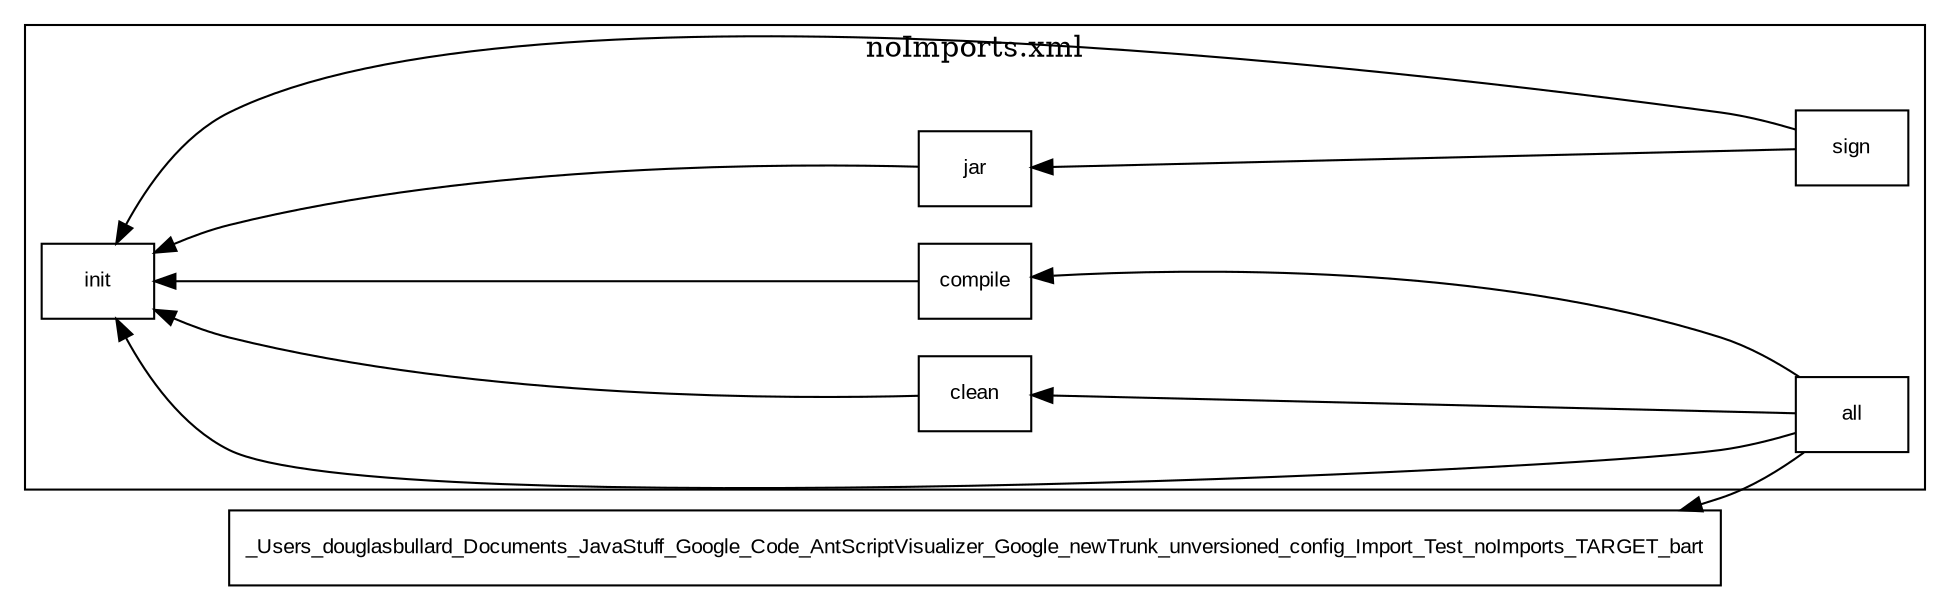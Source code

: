digraph G {
node [shape=box,fontname="Arial",fontsize="10"];
edge [fontname="Arial",fontsize="8"];
rankdir=RL;

concentrate=true;
	subgraph cluster_0 {
		label="noImports.xml"
		_Users_douglasbullard_Documents_JavaStuff_Google_Code_AntScriptVisualizer_Google_newTrunk_unversioned_config_Import_Test_noImports_TARGET_compile [label="compile" shape=box color=black ];
		_Users_douglasbullard_Documents_JavaStuff_Google_Code_AntScriptVisualizer_Google_newTrunk_unversioned_config_Import_Test_noImports_TARGET_init [label="init" shape=box color=black ];
		_Users_douglasbullard_Documents_JavaStuff_Google_Code_AntScriptVisualizer_Google_newTrunk_unversioned_config_Import_Test_noImports_TARGET_clean [label="clean" shape=box color=black ];
		_Users_douglasbullard_Documents_JavaStuff_Google_Code_AntScriptVisualizer_Google_newTrunk_unversioned_config_Import_Test_noImports_TARGET_all [label="all" shape=box color=black ];
		_Users_douglasbullard_Documents_JavaStuff_Google_Code_AntScriptVisualizer_Google_newTrunk_unversioned_config_Import_Test_noImports_TARGET_sign [label="sign" shape=box color=black ];
		_Users_douglasbullard_Documents_JavaStuff_Google_Code_AntScriptVisualizer_Google_newTrunk_unversioned_config_Import_Test_noImports_TARGET_jar [label="jar" shape=box color=black ];
	}
		_Users_douglasbullard_Documents_JavaStuff_Google_Code_AntScriptVisualizer_Google_newTrunk_unversioned_config_Import_Test_noImports_TARGET_all -> _Users_douglasbullard_Documents_JavaStuff_Google_Code_AntScriptVisualizer_Google_newTrunk_unversioned_config_Import_Test_noImports_TARGET_compile;
		_Users_douglasbullard_Documents_JavaStuff_Google_Code_AntScriptVisualizer_Google_newTrunk_unversioned_config_Import_Test_noImports_TARGET_sign -> _Users_douglasbullard_Documents_JavaStuff_Google_Code_AntScriptVisualizer_Google_newTrunk_unversioned_config_Import_Test_noImports_TARGET_jar;
		_Users_douglasbullard_Documents_JavaStuff_Google_Code_AntScriptVisualizer_Google_newTrunk_unversioned_config_Import_Test_noImports_TARGET_clean -> _Users_douglasbullard_Documents_JavaStuff_Google_Code_AntScriptVisualizer_Google_newTrunk_unversioned_config_Import_Test_noImports_TARGET_init;
		_Users_douglasbullard_Documents_JavaStuff_Google_Code_AntScriptVisualizer_Google_newTrunk_unversioned_config_Import_Test_noImports_TARGET_all -> _Users_douglasbullard_Documents_JavaStuff_Google_Code_AntScriptVisualizer_Google_newTrunk_unversioned_config_Import_Test_noImports_TARGET_clean;
		_Users_douglasbullard_Documents_JavaStuff_Google_Code_AntScriptVisualizer_Google_newTrunk_unversioned_config_Import_Test_noImports_TARGET_all -> _Users_douglasbullard_Documents_JavaStuff_Google_Code_AntScriptVisualizer_Google_newTrunk_unversioned_config_Import_Test_noImports_TARGET_init;
		_Users_douglasbullard_Documents_JavaStuff_Google_Code_AntScriptVisualizer_Google_newTrunk_unversioned_config_Import_Test_noImports_TARGET_all -> _Users_douglasbullard_Documents_JavaStuff_Google_Code_AntScriptVisualizer_Google_newTrunk_unversioned_config_Import_Test_noImports_TARGET_bart;
		_Users_douglasbullard_Documents_JavaStuff_Google_Code_AntScriptVisualizer_Google_newTrunk_unversioned_config_Import_Test_noImports_TARGET_compile -> _Users_douglasbullard_Documents_JavaStuff_Google_Code_AntScriptVisualizer_Google_newTrunk_unversioned_config_Import_Test_noImports_TARGET_init;
		_Users_douglasbullard_Documents_JavaStuff_Google_Code_AntScriptVisualizer_Google_newTrunk_unversioned_config_Import_Test_noImports_TARGET_jar -> _Users_douglasbullard_Documents_JavaStuff_Google_Code_AntScriptVisualizer_Google_newTrunk_unversioned_config_Import_Test_noImports_TARGET_init;
		_Users_douglasbullard_Documents_JavaStuff_Google_Code_AntScriptVisualizer_Google_newTrunk_unversioned_config_Import_Test_noImports_TARGET_sign -> _Users_douglasbullard_Documents_JavaStuff_Google_Code_AntScriptVisualizer_Google_newTrunk_unversioned_config_Import_Test_noImports_TARGET_init;
}